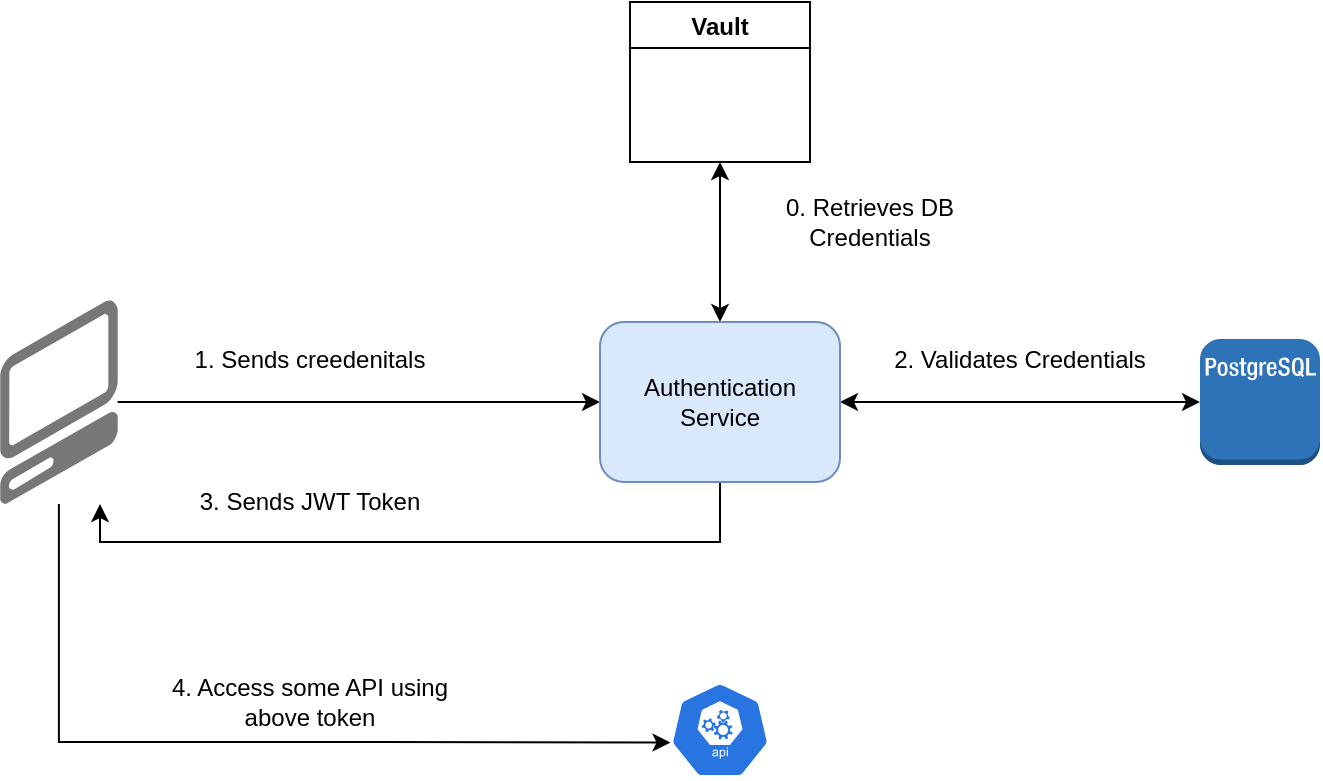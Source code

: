 <mxfile version="12.9.14" type="device"><diagram id="gvAjHpVUATtPmsgetned" name="Page-1"><mxGraphModel dx="786" dy="1642" grid="1" gridSize="10" guides="1" tooltips="1" connect="1" arrows="1" fold="1" page="1" pageScale="1" pageWidth="1654" pageHeight="1169" math="0" shadow="0"><root><mxCell id="0"/><mxCell id="1" parent="0"/><mxCell id="4q8_FGSCkGJEpSpr1ouh-6" value="" style="edgeStyle=orthogonalEdgeStyle;rounded=0;orthogonalLoop=1;jettySize=auto;html=1;entryX=0;entryY=0.5;entryDx=0;entryDy=0;" edge="1" parent="1" source="4q8_FGSCkGJEpSpr1ouh-1" target="4q8_FGSCkGJEpSpr1ouh-4"><mxGeometry relative="1" as="geometry"><mxPoint x="220" y="180" as="targetPoint"/></mxGeometry></mxCell><mxCell id="4q8_FGSCkGJEpSpr1ouh-16" style="edgeStyle=orthogonalEdgeStyle;rounded=0;orthogonalLoop=1;jettySize=auto;html=1;entryX=0.005;entryY=0.63;entryDx=0;entryDy=0;entryPerimeter=0;startArrow=none;startFill=0;" edge="1" parent="1" source="4q8_FGSCkGJEpSpr1ouh-1" target="4q8_FGSCkGJEpSpr1ouh-15"><mxGeometry relative="1" as="geometry"><Array as="points"><mxPoint x="50" y="350"/><mxPoint x="210" y="350"/></Array></mxGeometry></mxCell><mxCell id="4q8_FGSCkGJEpSpr1ouh-1" value="" style="verticalLabelPosition=bottom;html=1;verticalAlign=top;strokeWidth=1;align=center;outlineConnect=0;dashed=0;outlineConnect=0;shape=mxgraph.aws3d.client;aspect=fixed;strokeColor=none;fillColor=#777777;rotation=0;flipH=1;" vertex="1" parent="1"><mxGeometry x="20" y="129" width="58.85" height="102" as="geometry"/></mxCell><mxCell id="4q8_FGSCkGJEpSpr1ouh-3" value="" style="outlineConnect=0;dashed=0;verticalLabelPosition=bottom;verticalAlign=top;align=center;html=1;shape=mxgraph.aws3.postgre_sql_instance;fillColor=#2E73B8;gradientColor=none;" vertex="1" parent="1"><mxGeometry x="620" y="148.5" width="60" height="63" as="geometry"/></mxCell><mxCell id="4q8_FGSCkGJEpSpr1ouh-7" value="1. Sends creedenitals" style="text;html=1;strokeColor=none;fillColor=none;align=center;verticalAlign=middle;whiteSpace=wrap;rounded=0;" vertex="1" parent="1"><mxGeometry x="100" y="148.5" width="150" height="20" as="geometry"/></mxCell><mxCell id="4q8_FGSCkGJEpSpr1ouh-8" style="edgeStyle=orthogonalEdgeStyle;rounded=0;orthogonalLoop=1;jettySize=auto;html=1;startArrow=classic;startFill=1;" edge="1" parent="1" source="4q8_FGSCkGJEpSpr1ouh-4" target="4q8_FGSCkGJEpSpr1ouh-3"><mxGeometry relative="1" as="geometry"/></mxCell><mxCell id="4q8_FGSCkGJEpSpr1ouh-9" value="2. Validates Credentials" style="text;html=1;strokeColor=none;fillColor=none;align=center;verticalAlign=middle;whiteSpace=wrap;rounded=0;" vertex="1" parent="1"><mxGeometry x="460" y="148.5" width="140" height="20" as="geometry"/></mxCell><mxCell id="4q8_FGSCkGJEpSpr1ouh-13" style="edgeStyle=orthogonalEdgeStyle;rounded=0;orthogonalLoop=1;jettySize=auto;html=1;startArrow=none;startFill=0;" edge="1" parent="1" source="4q8_FGSCkGJEpSpr1ouh-4" target="4q8_FGSCkGJEpSpr1ouh-1"><mxGeometry relative="1" as="geometry"><Array as="points"><mxPoint x="380" y="250"/><mxPoint x="70" y="250"/></Array></mxGeometry></mxCell><mxCell id="4q8_FGSCkGJEpSpr1ouh-14" value="3. Sends JWT Token" style="text;html=1;strokeColor=none;fillColor=none;align=center;verticalAlign=middle;whiteSpace=wrap;rounded=0;" vertex="1" parent="1"><mxGeometry x="100" y="220" width="150" height="20" as="geometry"/></mxCell><mxCell id="4q8_FGSCkGJEpSpr1ouh-15" value="" style="html=1;dashed=0;whitespace=wrap;fillColor=#2875E2;strokeColor=#ffffff;points=[[0.005,0.63,0],[0.1,0.2,0],[0.9,0.2,0],[0.5,0,0],[0.995,0.63,0],[0.72,0.99,0],[0.5,1,0],[0.28,0.99,0]];shape=mxgraph.kubernetes.icon;prIcon=api" vertex="1" parent="1"><mxGeometry x="355" y="320" width="50" height="48" as="geometry"/></mxCell><mxCell id="4q8_FGSCkGJEpSpr1ouh-17" value="4. Access some API using above token" style="text;html=1;strokeColor=none;fillColor=none;align=center;verticalAlign=middle;whiteSpace=wrap;rounded=0;" vertex="1" parent="1"><mxGeometry x="100" y="320" width="150" height="20" as="geometry"/></mxCell><mxCell id="4q8_FGSCkGJEpSpr1ouh-21" style="edgeStyle=orthogonalEdgeStyle;rounded=0;orthogonalLoop=1;jettySize=auto;html=1;entryX=0.5;entryY=1;entryDx=0;entryDy=0;startArrow=classic;startFill=1;" edge="1" parent="1" source="4q8_FGSCkGJEpSpr1ouh-4" target="4q8_FGSCkGJEpSpr1ouh-19"><mxGeometry relative="1" as="geometry"/></mxCell><mxCell id="4q8_FGSCkGJEpSpr1ouh-4" value="Authentication Service" style="shape=ext;rounded=1;html=1;whiteSpace=wrap;fillColor=#dae8fc;strokeColor=#6c8ebf;" vertex="1" parent="1"><mxGeometry x="320" y="140" width="120" height="80" as="geometry"/></mxCell><mxCell id="4q8_FGSCkGJEpSpr1ouh-19" value="Vault" style="swimlane;" vertex="1" parent="1"><mxGeometry x="335" y="-20" width="90" height="80" as="geometry"/></mxCell><mxCell id="4q8_FGSCkGJEpSpr1ouh-18" value="" style="shape=image;html=1;verticalAlign=top;verticalLabelPosition=bottom;labelBackgroundColor=#ffffff;imageAspect=0;aspect=fixed;image=https://cdn3.iconfinder.com/data/icons/logos-and-brands-adobe/512/97_Docker-128.png" vertex="1" parent="4q8_FGSCkGJEpSpr1ouh-19"><mxGeometry x="21" y="32" width="48" height="48" as="geometry"/></mxCell><mxCell id="4q8_FGSCkGJEpSpr1ouh-22" value="0. Retrieves DB Credentials" style="text;html=1;strokeColor=none;fillColor=none;align=center;verticalAlign=middle;whiteSpace=wrap;rounded=0;" vertex="1" parent="1"><mxGeometry x="380" y="80" width="150" height="20" as="geometry"/></mxCell></root></mxGraphModel></diagram></mxfile>